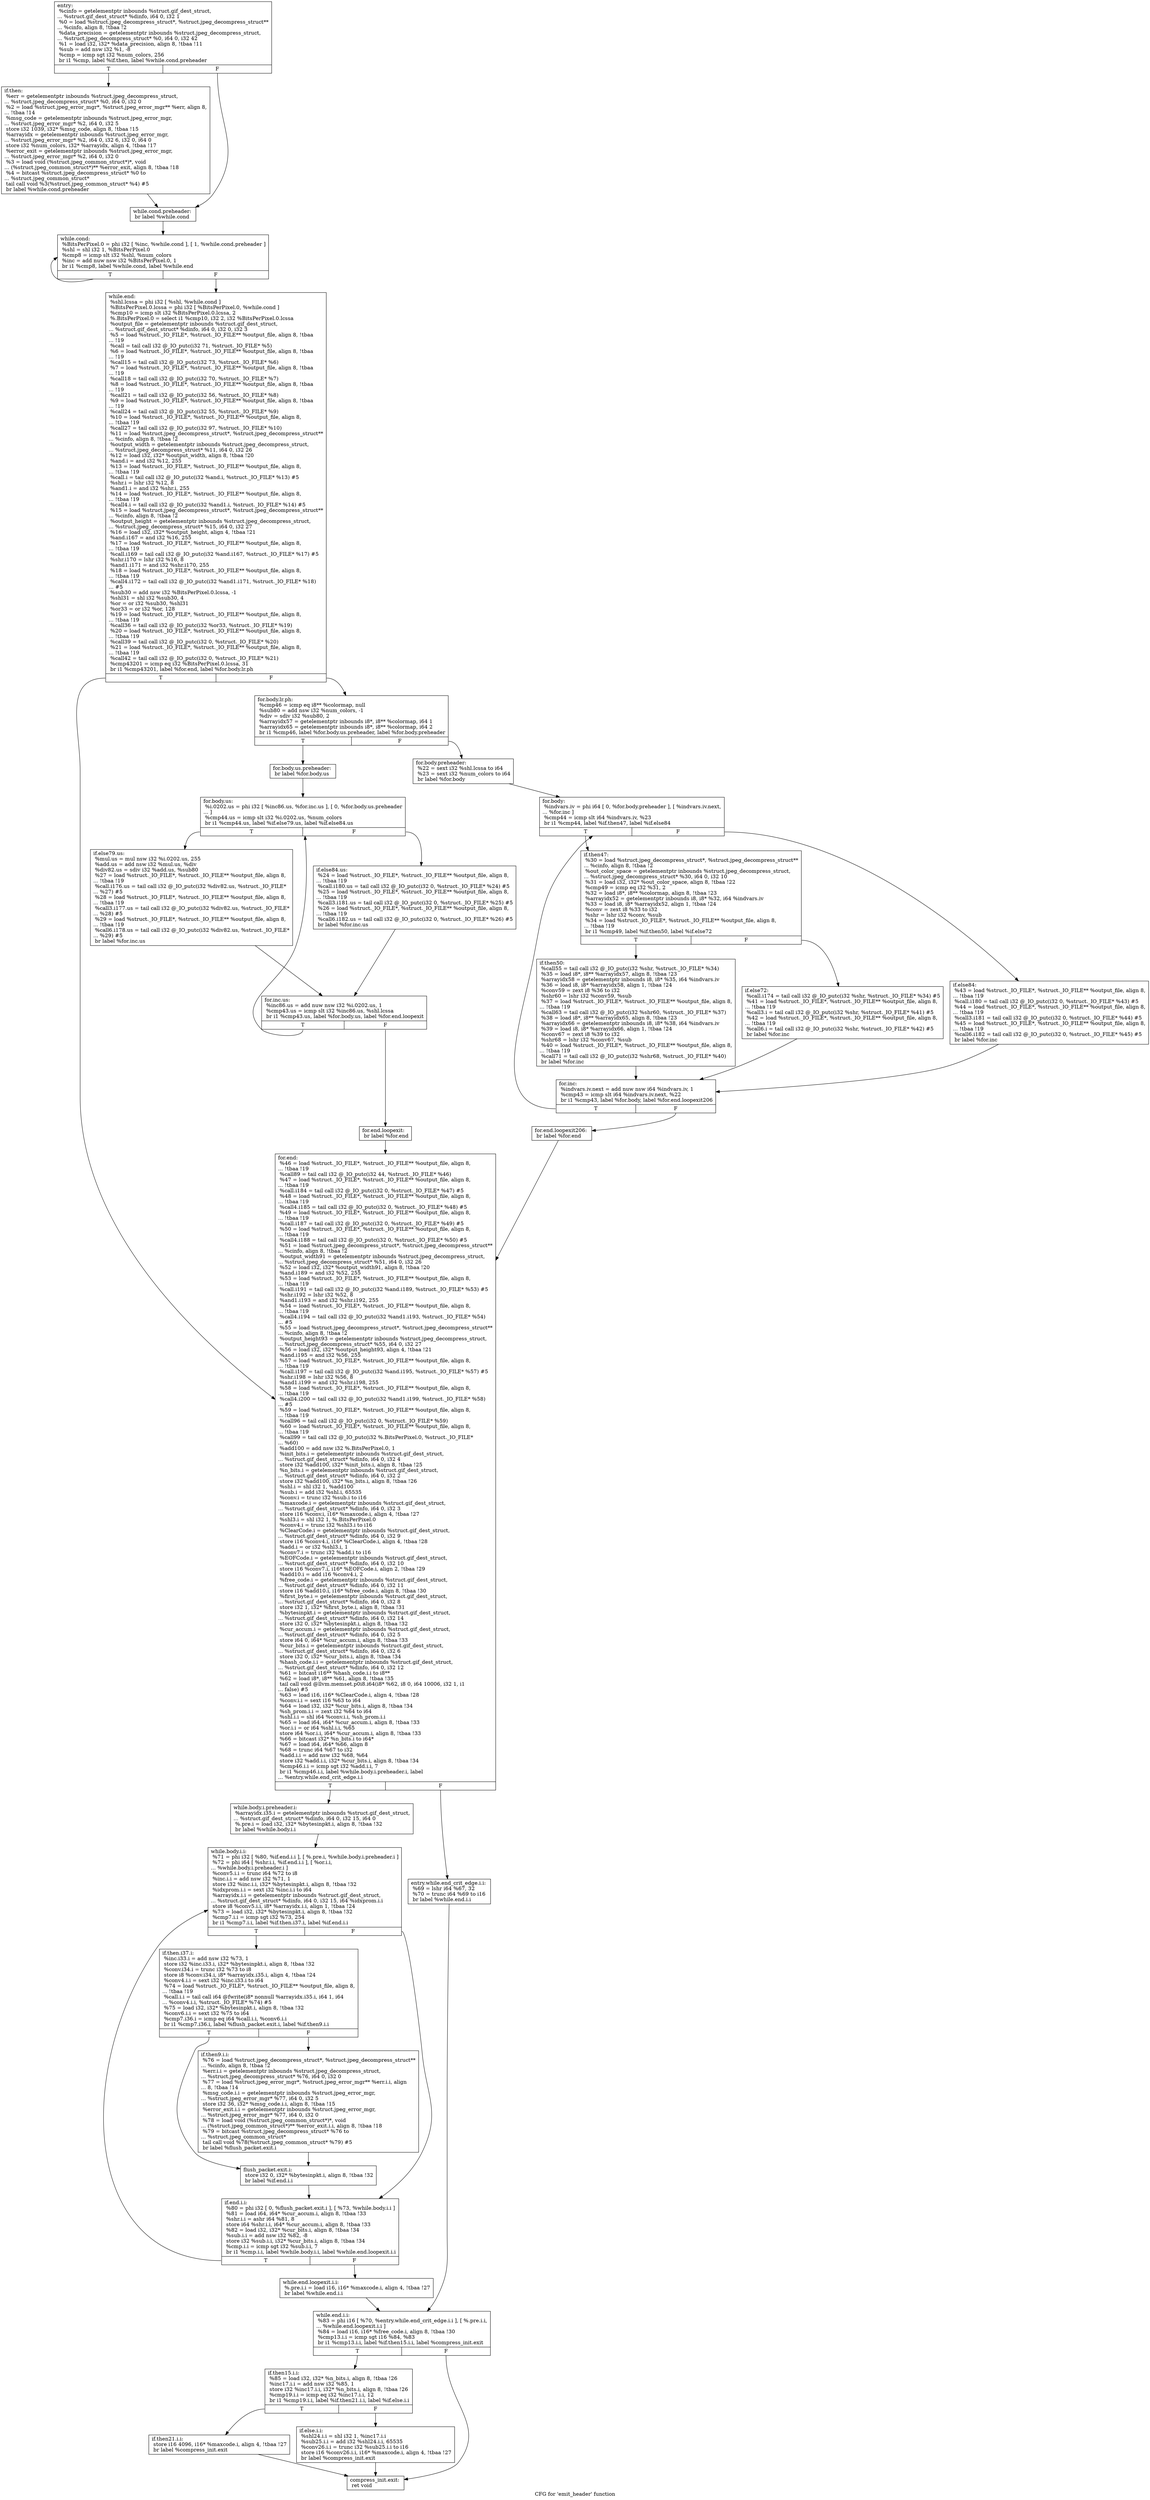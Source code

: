 digraph "CFG for 'emit_header' function" {
	label="CFG for 'emit_header' function";

	Node0x4be0a30 [shape=record,label="{entry:\l  %cinfo = getelementptr inbounds %struct.gif_dest_struct,\l... %struct.gif_dest_struct* %dinfo, i64 0, i32 1\l  %0 = load %struct.jpeg_decompress_struct*, %struct.jpeg_decompress_struct**\l... %cinfo, align 8, !tbaa !2\l  %data_precision = getelementptr inbounds %struct.jpeg_decompress_struct,\l... %struct.jpeg_decompress_struct* %0, i64 0, i32 42\l  %1 = load i32, i32* %data_precision, align 8, !tbaa !11\l  %sub = add nsw i32 %1, -8\l  %cmp = icmp sgt i32 %num_colors, 256\l  br i1 %cmp, label %if.then, label %while.cond.preheader\l|{<s0>T|<s1>F}}"];
	Node0x4be0a30:s0 -> Node0x4bd2dc0;
	Node0x4be0a30:s1 -> Node0x4bd2e60;
	Node0x4bd2dc0 [shape=record,label="{if.then:                                          \l  %err = getelementptr inbounds %struct.jpeg_decompress_struct,\l... %struct.jpeg_decompress_struct* %0, i64 0, i32 0\l  %2 = load %struct.jpeg_error_mgr*, %struct.jpeg_error_mgr** %err, align 8,\l... !tbaa !14\l  %msg_code = getelementptr inbounds %struct.jpeg_error_mgr,\l... %struct.jpeg_error_mgr* %2, i64 0, i32 5\l  store i32 1039, i32* %msg_code, align 8, !tbaa !15\l  %arrayidx = getelementptr inbounds %struct.jpeg_error_mgr,\l... %struct.jpeg_error_mgr* %2, i64 0, i32 6, i32 0, i64 0\l  store i32 %num_colors, i32* %arrayidx, align 4, !tbaa !17\l  %error_exit = getelementptr inbounds %struct.jpeg_error_mgr,\l... %struct.jpeg_error_mgr* %2, i64 0, i32 0\l  %3 = load void (%struct.jpeg_common_struct*)*, void\l... (%struct.jpeg_common_struct*)** %error_exit, align 8, !tbaa !18\l  %4 = bitcast %struct.jpeg_decompress_struct* %0 to\l... %struct.jpeg_common_struct*\l  tail call void %3(%struct.jpeg_common_struct* %4) #5\l  br label %while.cond.preheader\l}"];
	Node0x4bd2dc0 -> Node0x4bd2e60;
	Node0x4bd2e60 [shape=record,label="{while.cond.preheader:                             \l  br label %while.cond\l}"];
	Node0x4bd2e60 -> Node0x4bd3930;
	Node0x4bd3930 [shape=record,label="{while.cond:                                       \l  %BitsPerPixel.0 = phi i32 [ %inc, %while.cond ], [ 1, %while.cond.preheader ]\l  %shl = shl i32 1, %BitsPerPixel.0\l  %cmp8 = icmp slt i32 %shl, %num_colors\l  %inc = add nuw nsw i32 %BitsPerPixel.0, 1\l  br i1 %cmp8, label %while.cond, label %while.end\l|{<s0>T|<s1>F}}"];
	Node0x4bd3930:s0 -> Node0x4bd3930;
	Node0x4bd3930:s1 -> Node0x4bd3ca0;
	Node0x4bd3ca0 [shape=record,label="{while.end:                                        \l  %shl.lcssa = phi i32 [ %shl, %while.cond ]\l  %BitsPerPixel.0.lcssa = phi i32 [ %BitsPerPixel.0, %while.cond ]\l  %cmp10 = icmp slt i32 %BitsPerPixel.0.lcssa, 2\l  %.BitsPerPixel.0 = select i1 %cmp10, i32 2, i32 %BitsPerPixel.0.lcssa\l  %output_file = getelementptr inbounds %struct.gif_dest_struct,\l... %struct.gif_dest_struct* %dinfo, i64 0, i32 0, i32 3\l  %5 = load %struct._IO_FILE*, %struct._IO_FILE** %output_file, align 8, !tbaa\l... !19\l  %call = tail call i32 @_IO_putc(i32 71, %struct._IO_FILE* %5)\l  %6 = load %struct._IO_FILE*, %struct._IO_FILE** %output_file, align 8, !tbaa\l... !19\l  %call15 = tail call i32 @_IO_putc(i32 73, %struct._IO_FILE* %6)\l  %7 = load %struct._IO_FILE*, %struct._IO_FILE** %output_file, align 8, !tbaa\l... !19\l  %call18 = tail call i32 @_IO_putc(i32 70, %struct._IO_FILE* %7)\l  %8 = load %struct._IO_FILE*, %struct._IO_FILE** %output_file, align 8, !tbaa\l... !19\l  %call21 = tail call i32 @_IO_putc(i32 56, %struct._IO_FILE* %8)\l  %9 = load %struct._IO_FILE*, %struct._IO_FILE** %output_file, align 8, !tbaa\l... !19\l  %call24 = tail call i32 @_IO_putc(i32 55, %struct._IO_FILE* %9)\l  %10 = load %struct._IO_FILE*, %struct._IO_FILE** %output_file, align 8,\l... !tbaa !19\l  %call27 = tail call i32 @_IO_putc(i32 97, %struct._IO_FILE* %10)\l  %11 = load %struct.jpeg_decompress_struct*, %struct.jpeg_decompress_struct**\l... %cinfo, align 8, !tbaa !2\l  %output_width = getelementptr inbounds %struct.jpeg_decompress_struct,\l... %struct.jpeg_decompress_struct* %11, i64 0, i32 26\l  %12 = load i32, i32* %output_width, align 8, !tbaa !20\l  %and.i = and i32 %12, 255\l  %13 = load %struct._IO_FILE*, %struct._IO_FILE** %output_file, align 8,\l... !tbaa !19\l  %call.i = tail call i32 @_IO_putc(i32 %and.i, %struct._IO_FILE* %13) #5\l  %shr.i = lshr i32 %12, 8\l  %and1.i = and i32 %shr.i, 255\l  %14 = load %struct._IO_FILE*, %struct._IO_FILE** %output_file, align 8,\l... !tbaa !19\l  %call4.i = tail call i32 @_IO_putc(i32 %and1.i, %struct._IO_FILE* %14) #5\l  %15 = load %struct.jpeg_decompress_struct*, %struct.jpeg_decompress_struct**\l... %cinfo, align 8, !tbaa !2\l  %output_height = getelementptr inbounds %struct.jpeg_decompress_struct,\l... %struct.jpeg_decompress_struct* %15, i64 0, i32 27\l  %16 = load i32, i32* %output_height, align 4, !tbaa !21\l  %and.i167 = and i32 %16, 255\l  %17 = load %struct._IO_FILE*, %struct._IO_FILE** %output_file, align 8,\l... !tbaa !19\l  %call.i169 = tail call i32 @_IO_putc(i32 %and.i167, %struct._IO_FILE* %17) #5\l  %shr.i170 = lshr i32 %16, 8\l  %and1.i171 = and i32 %shr.i170, 255\l  %18 = load %struct._IO_FILE*, %struct._IO_FILE** %output_file, align 8,\l... !tbaa !19\l  %call4.i172 = tail call i32 @_IO_putc(i32 %and1.i171, %struct._IO_FILE* %18)\l... #5\l  %sub30 = add nsw i32 %BitsPerPixel.0.lcssa, -1\l  %shl31 = shl i32 %sub30, 4\l  %or = or i32 %sub30, %shl31\l  %or33 = or i32 %or, 128\l  %19 = load %struct._IO_FILE*, %struct._IO_FILE** %output_file, align 8,\l... !tbaa !19\l  %call36 = tail call i32 @_IO_putc(i32 %or33, %struct._IO_FILE* %19)\l  %20 = load %struct._IO_FILE*, %struct._IO_FILE** %output_file, align 8,\l... !tbaa !19\l  %call39 = tail call i32 @_IO_putc(i32 0, %struct._IO_FILE* %20)\l  %21 = load %struct._IO_FILE*, %struct._IO_FILE** %output_file, align 8,\l... !tbaa !19\l  %call42 = tail call i32 @_IO_putc(i32 0, %struct._IO_FILE* %21)\l  %cmp43201 = icmp eq i32 %BitsPerPixel.0.lcssa, 31\l  br i1 %cmp43201, label %for.end, label %for.body.lr.ph\l|{<s0>T|<s1>F}}"];
	Node0x4bd3ca0:s0 -> Node0x4bd4340;
	Node0x4bd3ca0:s1 -> Node0x4bd43f0;
	Node0x4bd43f0 [shape=record,label="{for.body.lr.ph:                                   \l  %cmp46 = icmp eq i8** %colormap, null\l  %sub80 = add nsw i32 %num_colors, -1\l  %div = sdiv i32 %sub80, 2\l  %arrayidx57 = getelementptr inbounds i8*, i8** %colormap, i64 1\l  %arrayidx65 = getelementptr inbounds i8*, i8** %colormap, i64 2\l  br i1 %cmp46, label %for.body.us.preheader, label %for.body.preheader\l|{<s0>T|<s1>F}}"];
	Node0x4bd43f0:s0 -> Node0x4bf1150;
	Node0x4bd43f0:s1 -> Node0x4bf11f0;
	Node0x4bf1150 [shape=record,label="{for.body.us.preheader:                            \l  br label %for.body.us\l}"];
	Node0x4bf1150 -> Node0x4bf1380;
	Node0x4bf11f0 [shape=record,label="{for.body.preheader:                               \l  %22 = sext i32 %shl.lcssa to i64\l  %23 = sext i32 %num_colors to i64\l  br label %for.body\l}"];
	Node0x4bf11f0 -> Node0x4bf14c0;
	Node0x4bf1380 [shape=record,label="{for.body.us:                                      \l  %i.0202.us = phi i32 [ %inc86.us, %for.inc.us ], [ 0, %for.body.us.preheader\l... ]\l  %cmp44.us = icmp slt i32 %i.0202.us, %num_colors\l  br i1 %cmp44.us, label %if.else79.us, label %if.else84.us\l|{<s0>T|<s1>F}}"];
	Node0x4bf1380:s0 -> Node0x4bf18b0;
	Node0x4bf1380:s1 -> Node0x4bf1990;
	Node0x4bf1990 [shape=record,label="{if.else84.us:                                     \l  %24 = load %struct._IO_FILE*, %struct._IO_FILE** %output_file, align 8,\l... !tbaa !19\l  %call.i180.us = tail call i32 @_IO_putc(i32 0, %struct._IO_FILE* %24) #5\l  %25 = load %struct._IO_FILE*, %struct._IO_FILE** %output_file, align 8,\l... !tbaa !19\l  %call3.i181.us = tail call i32 @_IO_putc(i32 0, %struct._IO_FILE* %25) #5\l  %26 = load %struct._IO_FILE*, %struct._IO_FILE** %output_file, align 8,\l... !tbaa !19\l  %call6.i182.us = tail call i32 @_IO_putc(i32 0, %struct._IO_FILE* %26) #5\l  br label %for.inc.us\l}"];
	Node0x4bf1990 -> Node0x4bf1640;
	Node0x4bf18b0 [shape=record,label="{if.else79.us:                                     \l  %mul.us = mul nsw i32 %i.0202.us, 255\l  %add.us = add nsw i32 %mul.us, %div\l  %div82.us = sdiv i32 %add.us, %sub80\l  %27 = load %struct._IO_FILE*, %struct._IO_FILE** %output_file, align 8,\l... !tbaa !19\l  %call.i176.us = tail call i32 @_IO_putc(i32 %div82.us, %struct._IO_FILE*\l... %27) #5\l  %28 = load %struct._IO_FILE*, %struct._IO_FILE** %output_file, align 8,\l... !tbaa !19\l  %call3.i177.us = tail call i32 @_IO_putc(i32 %div82.us, %struct._IO_FILE*\l... %28) #5\l  %29 = load %struct._IO_FILE*, %struct._IO_FILE** %output_file, align 8,\l... !tbaa !19\l  %call6.i178.us = tail call i32 @_IO_putc(i32 %div82.us, %struct._IO_FILE*\l... %29) #5\l  br label %for.inc.us\l}"];
	Node0x4bf18b0 -> Node0x4bf1640;
	Node0x4bf1640 [shape=record,label="{for.inc.us:                                       \l  %inc86.us = add nuw nsw i32 %i.0202.us, 1\l  %cmp43.us = icmp slt i32 %inc86.us, %shl.lcssa\l  br i1 %cmp43.us, label %for.body.us, label %for.end.loopexit\l|{<s0>T|<s1>F}}"];
	Node0x4bf1640:s0 -> Node0x4bf1380;
	Node0x4bf1640:s1 -> Node0x4bf2810;
	Node0x4bf14c0 [shape=record,label="{for.body:                                         \l  %indvars.iv = phi i64 [ 0, %for.body.preheader ], [ %indvars.iv.next,\l... %for.inc ]\l  %cmp44 = icmp slt i64 %indvars.iv, %23\l  br i1 %cmp44, label %if.then47, label %if.else84\l|{<s0>T|<s1>F}}"];
	Node0x4bf14c0:s0 -> Node0x4bf2af0;
	Node0x4bf14c0:s1 -> Node0x4bf2bd0;
	Node0x4bf2af0 [shape=record,label="{if.then47:                                        \l  %30 = load %struct.jpeg_decompress_struct*, %struct.jpeg_decompress_struct**\l... %cinfo, align 8, !tbaa !2\l  %out_color_space = getelementptr inbounds %struct.jpeg_decompress_struct,\l... %struct.jpeg_decompress_struct* %30, i64 0, i32 10\l  %31 = load i32, i32* %out_color_space, align 8, !tbaa !22\l  %cmp49 = icmp eq i32 %31, 2\l  %32 = load i8*, i8** %colormap, align 8, !tbaa !23\l  %arrayidx52 = getelementptr inbounds i8, i8* %32, i64 %indvars.iv\l  %33 = load i8, i8* %arrayidx52, align 1, !tbaa !24\l  %conv = zext i8 %33 to i32\l  %shr = lshr i32 %conv, %sub\l  %34 = load %struct._IO_FILE*, %struct._IO_FILE** %output_file, align 8,\l... !tbaa !19\l  br i1 %cmp49, label %if.then50, label %if.else72\l|{<s0>T|<s1>F}}"];
	Node0x4bf2af0:s0 -> Node0x4bf3320;
	Node0x4bf2af0:s1 -> Node0x4bf3400;
	Node0x4bf3320 [shape=record,label="{if.then50:                                        \l  %call55 = tail call i32 @_IO_putc(i32 %shr, %struct._IO_FILE* %34)\l  %35 = load i8*, i8** %arrayidx57, align 8, !tbaa !23\l  %arrayidx58 = getelementptr inbounds i8, i8* %35, i64 %indvars.iv\l  %36 = load i8, i8* %arrayidx58, align 1, !tbaa !24\l  %conv59 = zext i8 %36 to i32\l  %shr60 = lshr i32 %conv59, %sub\l  %37 = load %struct._IO_FILE*, %struct._IO_FILE** %output_file, align 8,\l... !tbaa !19\l  %call63 = tail call i32 @_IO_putc(i32 %shr60, %struct._IO_FILE* %37)\l  %38 = load i8*, i8** %arrayidx65, align 8, !tbaa !23\l  %arrayidx66 = getelementptr inbounds i8, i8* %38, i64 %indvars.iv\l  %39 = load i8, i8* %arrayidx66, align 1, !tbaa !24\l  %conv67 = zext i8 %39 to i32\l  %shr68 = lshr i32 %conv67, %sub\l  %40 = load %struct._IO_FILE*, %struct._IO_FILE** %output_file, align 8,\l... !tbaa !19\l  %call71 = tail call i32 @_IO_putc(i32 %shr68, %struct._IO_FILE* %40)\l  br label %for.inc\l}"];
	Node0x4bf3320 -> Node0x4bf2920;
	Node0x4bf3400 [shape=record,label="{if.else72:                                        \l  %call.i174 = tail call i32 @_IO_putc(i32 %shr, %struct._IO_FILE* %34) #5\l  %41 = load %struct._IO_FILE*, %struct._IO_FILE** %output_file, align 8,\l... !tbaa !19\l  %call3.i = tail call i32 @_IO_putc(i32 %shr, %struct._IO_FILE* %41) #5\l  %42 = load %struct._IO_FILE*, %struct._IO_FILE** %output_file, align 8,\l... !tbaa !19\l  %call6.i = tail call i32 @_IO_putc(i32 %shr, %struct._IO_FILE* %42) #5\l  br label %for.inc\l}"];
	Node0x4bf3400 -> Node0x4bf2920;
	Node0x4bf2bd0 [shape=record,label="{if.else84:                                        \l  %43 = load %struct._IO_FILE*, %struct._IO_FILE** %output_file, align 8,\l... !tbaa !19\l  %call.i180 = tail call i32 @_IO_putc(i32 0, %struct._IO_FILE* %43) #5\l  %44 = load %struct._IO_FILE*, %struct._IO_FILE** %output_file, align 8,\l... !tbaa !19\l  %call3.i181 = tail call i32 @_IO_putc(i32 0, %struct._IO_FILE* %44) #5\l  %45 = load %struct._IO_FILE*, %struct._IO_FILE** %output_file, align 8,\l... !tbaa !19\l  %call6.i182 = tail call i32 @_IO_putc(i32 0, %struct._IO_FILE* %45) #5\l  br label %for.inc\l}"];
	Node0x4bf2bd0 -> Node0x4bf2920;
	Node0x4bf2920 [shape=record,label="{for.inc:                                          \l  %indvars.iv.next = add nuw nsw i64 %indvars.iv, 1\l  %cmp43 = icmp slt i64 %indvars.iv.next, %22\l  br i1 %cmp43, label %for.body, label %for.end.loopexit206\l|{<s0>T|<s1>F}}"];
	Node0x4bf2920:s0 -> Node0x4bf14c0;
	Node0x4bf2920:s1 -> Node0x4bf4f50;
	Node0x4bf2810 [shape=record,label="{for.end.loopexit:                                 \l  br label %for.end\l}"];
	Node0x4bf2810 -> Node0x4bd4340;
	Node0x4bf4f50 [shape=record,label="{for.end.loopexit206:                              \l  br label %for.end\l}"];
	Node0x4bf4f50 -> Node0x4bd4340;
	Node0x4bd4340 [shape=record,label="{for.end:                                          \l  %46 = load %struct._IO_FILE*, %struct._IO_FILE** %output_file, align 8,\l... !tbaa !19\l  %call89 = tail call i32 @_IO_putc(i32 44, %struct._IO_FILE* %46)\l  %47 = load %struct._IO_FILE*, %struct._IO_FILE** %output_file, align 8,\l... !tbaa !19\l  %call.i184 = tail call i32 @_IO_putc(i32 0, %struct._IO_FILE* %47) #5\l  %48 = load %struct._IO_FILE*, %struct._IO_FILE** %output_file, align 8,\l... !tbaa !19\l  %call4.i185 = tail call i32 @_IO_putc(i32 0, %struct._IO_FILE* %48) #5\l  %49 = load %struct._IO_FILE*, %struct._IO_FILE** %output_file, align 8,\l... !tbaa !19\l  %call.i187 = tail call i32 @_IO_putc(i32 0, %struct._IO_FILE* %49) #5\l  %50 = load %struct._IO_FILE*, %struct._IO_FILE** %output_file, align 8,\l... !tbaa !19\l  %call4.i188 = tail call i32 @_IO_putc(i32 0, %struct._IO_FILE* %50) #5\l  %51 = load %struct.jpeg_decompress_struct*, %struct.jpeg_decompress_struct**\l... %cinfo, align 8, !tbaa !2\l  %output_width91 = getelementptr inbounds %struct.jpeg_decompress_struct,\l... %struct.jpeg_decompress_struct* %51, i64 0, i32 26\l  %52 = load i32, i32* %output_width91, align 8, !tbaa !20\l  %and.i189 = and i32 %52, 255\l  %53 = load %struct._IO_FILE*, %struct._IO_FILE** %output_file, align 8,\l... !tbaa !19\l  %call.i191 = tail call i32 @_IO_putc(i32 %and.i189, %struct._IO_FILE* %53) #5\l  %shr.i192 = lshr i32 %52, 8\l  %and1.i193 = and i32 %shr.i192, 255\l  %54 = load %struct._IO_FILE*, %struct._IO_FILE** %output_file, align 8,\l... !tbaa !19\l  %call4.i194 = tail call i32 @_IO_putc(i32 %and1.i193, %struct._IO_FILE* %54)\l... #5\l  %55 = load %struct.jpeg_decompress_struct*, %struct.jpeg_decompress_struct**\l... %cinfo, align 8, !tbaa !2\l  %output_height93 = getelementptr inbounds %struct.jpeg_decompress_struct,\l... %struct.jpeg_decompress_struct* %55, i64 0, i32 27\l  %56 = load i32, i32* %output_height93, align 4, !tbaa !21\l  %and.i195 = and i32 %56, 255\l  %57 = load %struct._IO_FILE*, %struct._IO_FILE** %output_file, align 8,\l... !tbaa !19\l  %call.i197 = tail call i32 @_IO_putc(i32 %and.i195, %struct._IO_FILE* %57) #5\l  %shr.i198 = lshr i32 %56, 8\l  %and1.i199 = and i32 %shr.i198, 255\l  %58 = load %struct._IO_FILE*, %struct._IO_FILE** %output_file, align 8,\l... !tbaa !19\l  %call4.i200 = tail call i32 @_IO_putc(i32 %and1.i199, %struct._IO_FILE* %58)\l... #5\l  %59 = load %struct._IO_FILE*, %struct._IO_FILE** %output_file, align 8,\l... !tbaa !19\l  %call96 = tail call i32 @_IO_putc(i32 0, %struct._IO_FILE* %59)\l  %60 = load %struct._IO_FILE*, %struct._IO_FILE** %output_file, align 8,\l... !tbaa !19\l  %call99 = tail call i32 @_IO_putc(i32 %.BitsPerPixel.0, %struct._IO_FILE*\l... %60)\l  %add100 = add nsw i32 %.BitsPerPixel.0, 1\l  %init_bits.i = getelementptr inbounds %struct.gif_dest_struct,\l... %struct.gif_dest_struct* %dinfo, i64 0, i32 4\l  store i32 %add100, i32* %init_bits.i, align 8, !tbaa !25\l  %n_bits.i = getelementptr inbounds %struct.gif_dest_struct,\l... %struct.gif_dest_struct* %dinfo, i64 0, i32 2\l  store i32 %add100, i32* %n_bits.i, align 8, !tbaa !26\l  %shl.i = shl i32 1, %add100\l  %sub.i = add i32 %shl.i, 65535\l  %conv.i = trunc i32 %sub.i to i16\l  %maxcode.i = getelementptr inbounds %struct.gif_dest_struct,\l... %struct.gif_dest_struct* %dinfo, i64 0, i32 3\l  store i16 %conv.i, i16* %maxcode.i, align 4, !tbaa !27\l  %shl3.i = shl i32 1, %.BitsPerPixel.0\l  %conv4.i = trunc i32 %shl3.i to i16\l  %ClearCode.i = getelementptr inbounds %struct.gif_dest_struct,\l... %struct.gif_dest_struct* %dinfo, i64 0, i32 9\l  store i16 %conv4.i, i16* %ClearCode.i, align 4, !tbaa !28\l  %add.i = or i32 %shl3.i, 1\l  %conv7.i = trunc i32 %add.i to i16\l  %EOFCode.i = getelementptr inbounds %struct.gif_dest_struct,\l... %struct.gif_dest_struct* %dinfo, i64 0, i32 10\l  store i16 %conv7.i, i16* %EOFCode.i, align 2, !tbaa !29\l  %add10.i = add i16 %conv4.i, 2\l  %free_code.i = getelementptr inbounds %struct.gif_dest_struct,\l... %struct.gif_dest_struct* %dinfo, i64 0, i32 11\l  store i16 %add10.i, i16* %free_code.i, align 8, !tbaa !30\l  %first_byte.i = getelementptr inbounds %struct.gif_dest_struct,\l... %struct.gif_dest_struct* %dinfo, i64 0, i32 8\l  store i32 1, i32* %first_byte.i, align 8, !tbaa !31\l  %bytesinpkt.i = getelementptr inbounds %struct.gif_dest_struct,\l... %struct.gif_dest_struct* %dinfo, i64 0, i32 14\l  store i32 0, i32* %bytesinpkt.i, align 8, !tbaa !32\l  %cur_accum.i = getelementptr inbounds %struct.gif_dest_struct,\l... %struct.gif_dest_struct* %dinfo, i64 0, i32 5\l  store i64 0, i64* %cur_accum.i, align 8, !tbaa !33\l  %cur_bits.i = getelementptr inbounds %struct.gif_dest_struct,\l... %struct.gif_dest_struct* %dinfo, i64 0, i32 6\l  store i32 0, i32* %cur_bits.i, align 8, !tbaa !34\l  %hash_code.i.i = getelementptr inbounds %struct.gif_dest_struct,\l... %struct.gif_dest_struct* %dinfo, i64 0, i32 12\l  %61 = bitcast i16** %hash_code.i.i to i8**\l  %62 = load i8*, i8** %61, align 8, !tbaa !35\l  tail call void @llvm.memset.p0i8.i64(i8* %62, i8 0, i64 10006, i32 1, i1\l... false) #5\l  %63 = load i16, i16* %ClearCode.i, align 4, !tbaa !28\l  %conv.i.i = sext i16 %63 to i64\l  %64 = load i32, i32* %cur_bits.i, align 8, !tbaa !34\l  %sh_prom.i.i = zext i32 %64 to i64\l  %shl.i.i = shl i64 %conv.i.i, %sh_prom.i.i\l  %65 = load i64, i64* %cur_accum.i, align 8, !tbaa !33\l  %or.i.i = or i64 %shl.i.i, %65\l  store i64 %or.i.i, i64* %cur_accum.i, align 8, !tbaa !33\l  %66 = bitcast i32* %n_bits.i to i64*\l  %67 = load i64, i64* %66, align 8\l  %68 = trunc i64 %67 to i32\l  %add.i.i = add nsw i32 %68, %64\l  store i32 %add.i.i, i32* %cur_bits.i, align 8, !tbaa !34\l  %cmp46.i.i = icmp sgt i32 %add.i.i, 7\l  br i1 %cmp46.i.i, label %while.body.i.preheader.i, label\l... %entry.while.end_crit_edge.i.i\l|{<s0>T|<s1>F}}"];
	Node0x4bd4340:s0 -> Node0x4bfad40;
	Node0x4bd4340:s1 -> Node0x4bfae60;
	Node0x4bfad40 [shape=record,label="{while.body.i.preheader.i:                         \l  %arrayidx.i35.i = getelementptr inbounds %struct.gif_dest_struct,\l... %struct.gif_dest_struct* %dinfo, i64 0, i32 15, i64 0\l  %.pre.i = load i32, i32* %bytesinpkt.i, align 8, !tbaa !32\l  br label %while.body.i.i\l}"];
	Node0x4bfad40 -> Node0x4bfb0d0;
	Node0x4bfae60 [shape=record,label="{entry.while.end_crit_edge.i.i:                    \l  %69 = lshr i64 %67, 32\l  %70 = trunc i64 %69 to i16\l  br label %while.end.i.i\l}"];
	Node0x4bfae60 -> Node0x4bfb290;
	Node0x4bfb0d0 [shape=record,label="{while.body.i.i:                                   \l  %71 = phi i32 [ %80, %if.end.i.i ], [ %.pre.i, %while.body.i.preheader.i ]\l  %72 = phi i64 [ %shr.i.i, %if.end.i.i ], [ %or.i.i,\l... %while.body.i.preheader.i ]\l  %conv5.i.i = trunc i64 %72 to i8\l  %inc.i.i = add nsw i32 %71, 1\l  store i32 %inc.i.i, i32* %bytesinpkt.i, align 8, !tbaa !32\l  %idxprom.i.i = sext i32 %inc.i.i to i64\l  %arrayidx.i.i = getelementptr inbounds %struct.gif_dest_struct,\l... %struct.gif_dest_struct* %dinfo, i64 0, i32 15, i64 %idxprom.i.i\l  store i8 %conv5.i.i, i8* %arrayidx.i.i, align 1, !tbaa !24\l  %73 = load i32, i32* %bytesinpkt.i, align 8, !tbaa !32\l  %cmp7.i.i = icmp sgt i32 %73, 254\l  br i1 %cmp7.i.i, label %if.then.i37.i, label %if.end.i.i\l|{<s0>T|<s1>F}}"];
	Node0x4bfb0d0:s0 -> Node0x4bfbb50;
	Node0x4bfb0d0:s1 -> Node0x4bfb420;
	Node0x4bfbb50 [shape=record,label="{if.then.i37.i:                                    \l  %inc.i33.i = add nsw i32 %73, 1\l  store i32 %inc.i33.i, i32* %bytesinpkt.i, align 8, !tbaa !32\l  %conv.i34.i = trunc i32 %73 to i8\l  store i8 %conv.i34.i, i8* %arrayidx.i35.i, align 4, !tbaa !24\l  %conv4.i.i = sext i32 %inc.i33.i to i64\l  %74 = load %struct._IO_FILE*, %struct._IO_FILE** %output_file, align 8,\l... !tbaa !19\l  %call.i.i = tail call i64 @fwrite(i8* nonnull %arrayidx.i35.i, i64 1, i64\l... %conv4.i.i, %struct._IO_FILE* %74) #5\l  %75 = load i32, i32* %bytesinpkt.i, align 8, !tbaa !32\l  %conv6.i.i = sext i32 %75 to i64\l  %cmp7.i36.i = icmp eq i64 %call.i.i, %conv6.i.i\l  br i1 %cmp7.i36.i, label %flush_packet.exit.i, label %if.then9.i.i\l|{<s0>T|<s1>F}}"];
	Node0x4bfbb50:s0 -> Node0x4bfc310;
	Node0x4bfbb50:s1 -> Node0x4bfc3f0;
	Node0x4bfc3f0 [shape=record,label="{if.then9.i.i:                                     \l  %76 = load %struct.jpeg_decompress_struct*, %struct.jpeg_decompress_struct**\l... %cinfo, align 8, !tbaa !2\l  %err.i.i = getelementptr inbounds %struct.jpeg_decompress_struct,\l... %struct.jpeg_decompress_struct* %76, i64 0, i32 0\l  %77 = load %struct.jpeg_error_mgr*, %struct.jpeg_error_mgr** %err.i.i, align\l... 8, !tbaa !14\l  %msg_code.i.i = getelementptr inbounds %struct.jpeg_error_mgr,\l... %struct.jpeg_error_mgr* %77, i64 0, i32 5\l  store i32 36, i32* %msg_code.i.i, align 8, !tbaa !15\l  %error_exit.i.i = getelementptr inbounds %struct.jpeg_error_mgr,\l... %struct.jpeg_error_mgr* %77, i64 0, i32 0\l  %78 = load void (%struct.jpeg_common_struct*)*, void\l... (%struct.jpeg_common_struct*)** %error_exit.i.i, align 8, !tbaa !18\l  %79 = bitcast %struct.jpeg_decompress_struct* %76 to\l... %struct.jpeg_common_struct*\l  tail call void %78(%struct.jpeg_common_struct* %79) #5\l  br label %flush_packet.exit.i\l}"];
	Node0x4bfc3f0 -> Node0x4bfc310;
	Node0x4bfc310 [shape=record,label="{flush_packet.exit.i:                              \l  store i32 0, i32* %bytesinpkt.i, align 8, !tbaa !32\l  br label %if.end.i.i\l}"];
	Node0x4bfc310 -> Node0x4bfb420;
	Node0x4bfb420 [shape=record,label="{if.end.i.i:                                       \l  %80 = phi i32 [ 0, %flush_packet.exit.i ], [ %73, %while.body.i.i ]\l  %81 = load i64, i64* %cur_accum.i, align 8, !tbaa !33\l  %shr.i.i = ashr i64 %81, 8\l  store i64 %shr.i.i, i64* %cur_accum.i, align 8, !tbaa !33\l  %82 = load i32, i32* %cur_bits.i, align 8, !tbaa !34\l  %sub.i.i = add nsw i32 %82, -8\l  store i32 %sub.i.i, i32* %cur_bits.i, align 8, !tbaa !34\l  %cmp.i.i = icmp sgt i32 %sub.i.i, 7\l  br i1 %cmp.i.i, label %while.body.i.i, label %while.end.loopexit.i.i\l|{<s0>T|<s1>F}}"];
	Node0x4bfb420:s0 -> Node0x4bfb0d0;
	Node0x4bfb420:s1 -> Node0x4bfce70;
	Node0x4bfce70 [shape=record,label="{while.end.loopexit.i.i:                           \l  %.pre.i.i = load i16, i16* %maxcode.i, align 4, !tbaa !27\l  br label %while.end.i.i\l}"];
	Node0x4bfce70 -> Node0x4bfb290;
	Node0x4bfb290 [shape=record,label="{while.end.i.i:                                    \l  %83 = phi i16 [ %70, %entry.while.end_crit_edge.i.i ], [ %.pre.i.i,\l... %while.end.loopexit.i.i ]\l  %84 = load i16, i16* %free_code.i, align 8, !tbaa !30\l  %cmp13.i.i = icmp sgt i16 %84, %83\l  br i1 %cmp13.i.i, label %if.then15.i.i, label %compress_init.exit\l|{<s0>T|<s1>F}}"];
	Node0x4bfb290:s0 -> Node0x4bfd1c0;
	Node0x4bfb290:s1 -> Node0x4bfd2d0;
	Node0x4bfd1c0 [shape=record,label="{if.then15.i.i:                                    \l  %85 = load i32, i32* %n_bits.i, align 8, !tbaa !26\l  %inc17.i.i = add nsw i32 %85, 1\l  store i32 %inc17.i.i, i32* %n_bits.i, align 8, !tbaa !26\l  %cmp19.i.i = icmp eq i32 %inc17.i.i, 12\l  br i1 %cmp19.i.i, label %if.then21.i.i, label %if.else.i.i\l|{<s0>T|<s1>F}}"];
	Node0x4bfd1c0:s0 -> Node0x4bfd5f0;
	Node0x4bfd1c0:s1 -> Node0x4bfd6d0;
	Node0x4bfd5f0 [shape=record,label="{if.then21.i.i:                                    \l  store i16 4096, i16* %maxcode.i, align 4, !tbaa !27\l  br label %compress_init.exit\l}"];
	Node0x4bfd5f0 -> Node0x4bfd2d0;
	Node0x4bfd6d0 [shape=record,label="{if.else.i.i:                                      \l  %shl24.i.i = shl i32 1, %inc17.i.i\l  %sub25.i.i = add i32 %shl24.i.i, 65535\l  %conv26.i.i = trunc i32 %sub25.i.i to i16\l  store i16 %conv26.i.i, i16* %maxcode.i, align 4, !tbaa !27\l  br label %compress_init.exit\l}"];
	Node0x4bfd6d0 -> Node0x4bfd2d0;
	Node0x4bfd2d0 [shape=record,label="{compress_init.exit:                               \l  ret void\l}"];
}
